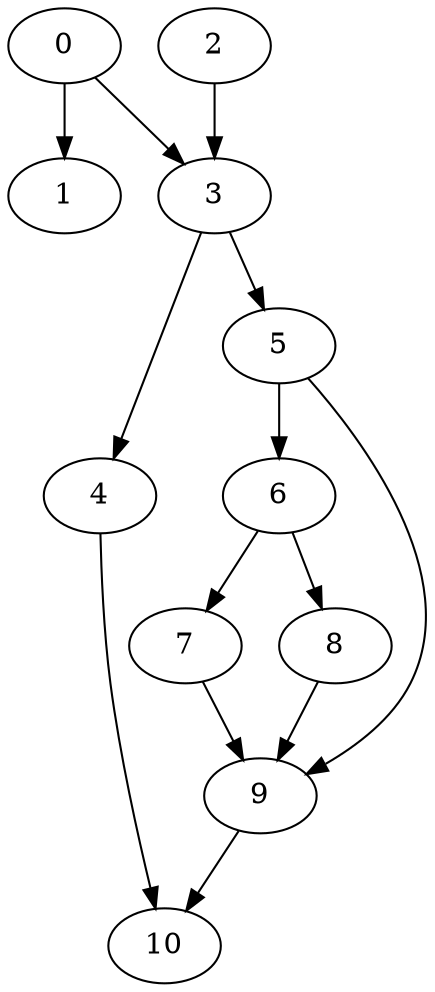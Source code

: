 digraph {
	0
	1
	2
	3
	4
	5
	6
	7
	8
	9
	10
	3 -> 5
	5 -> 6
	6 -> 8
	8 -> 9
	5 -> 9
	7 -> 9
	4 -> 10
	9 -> 10
	0 -> 1
	0 -> 3
	2 -> 3
	3 -> 4
	6 -> 7
}
